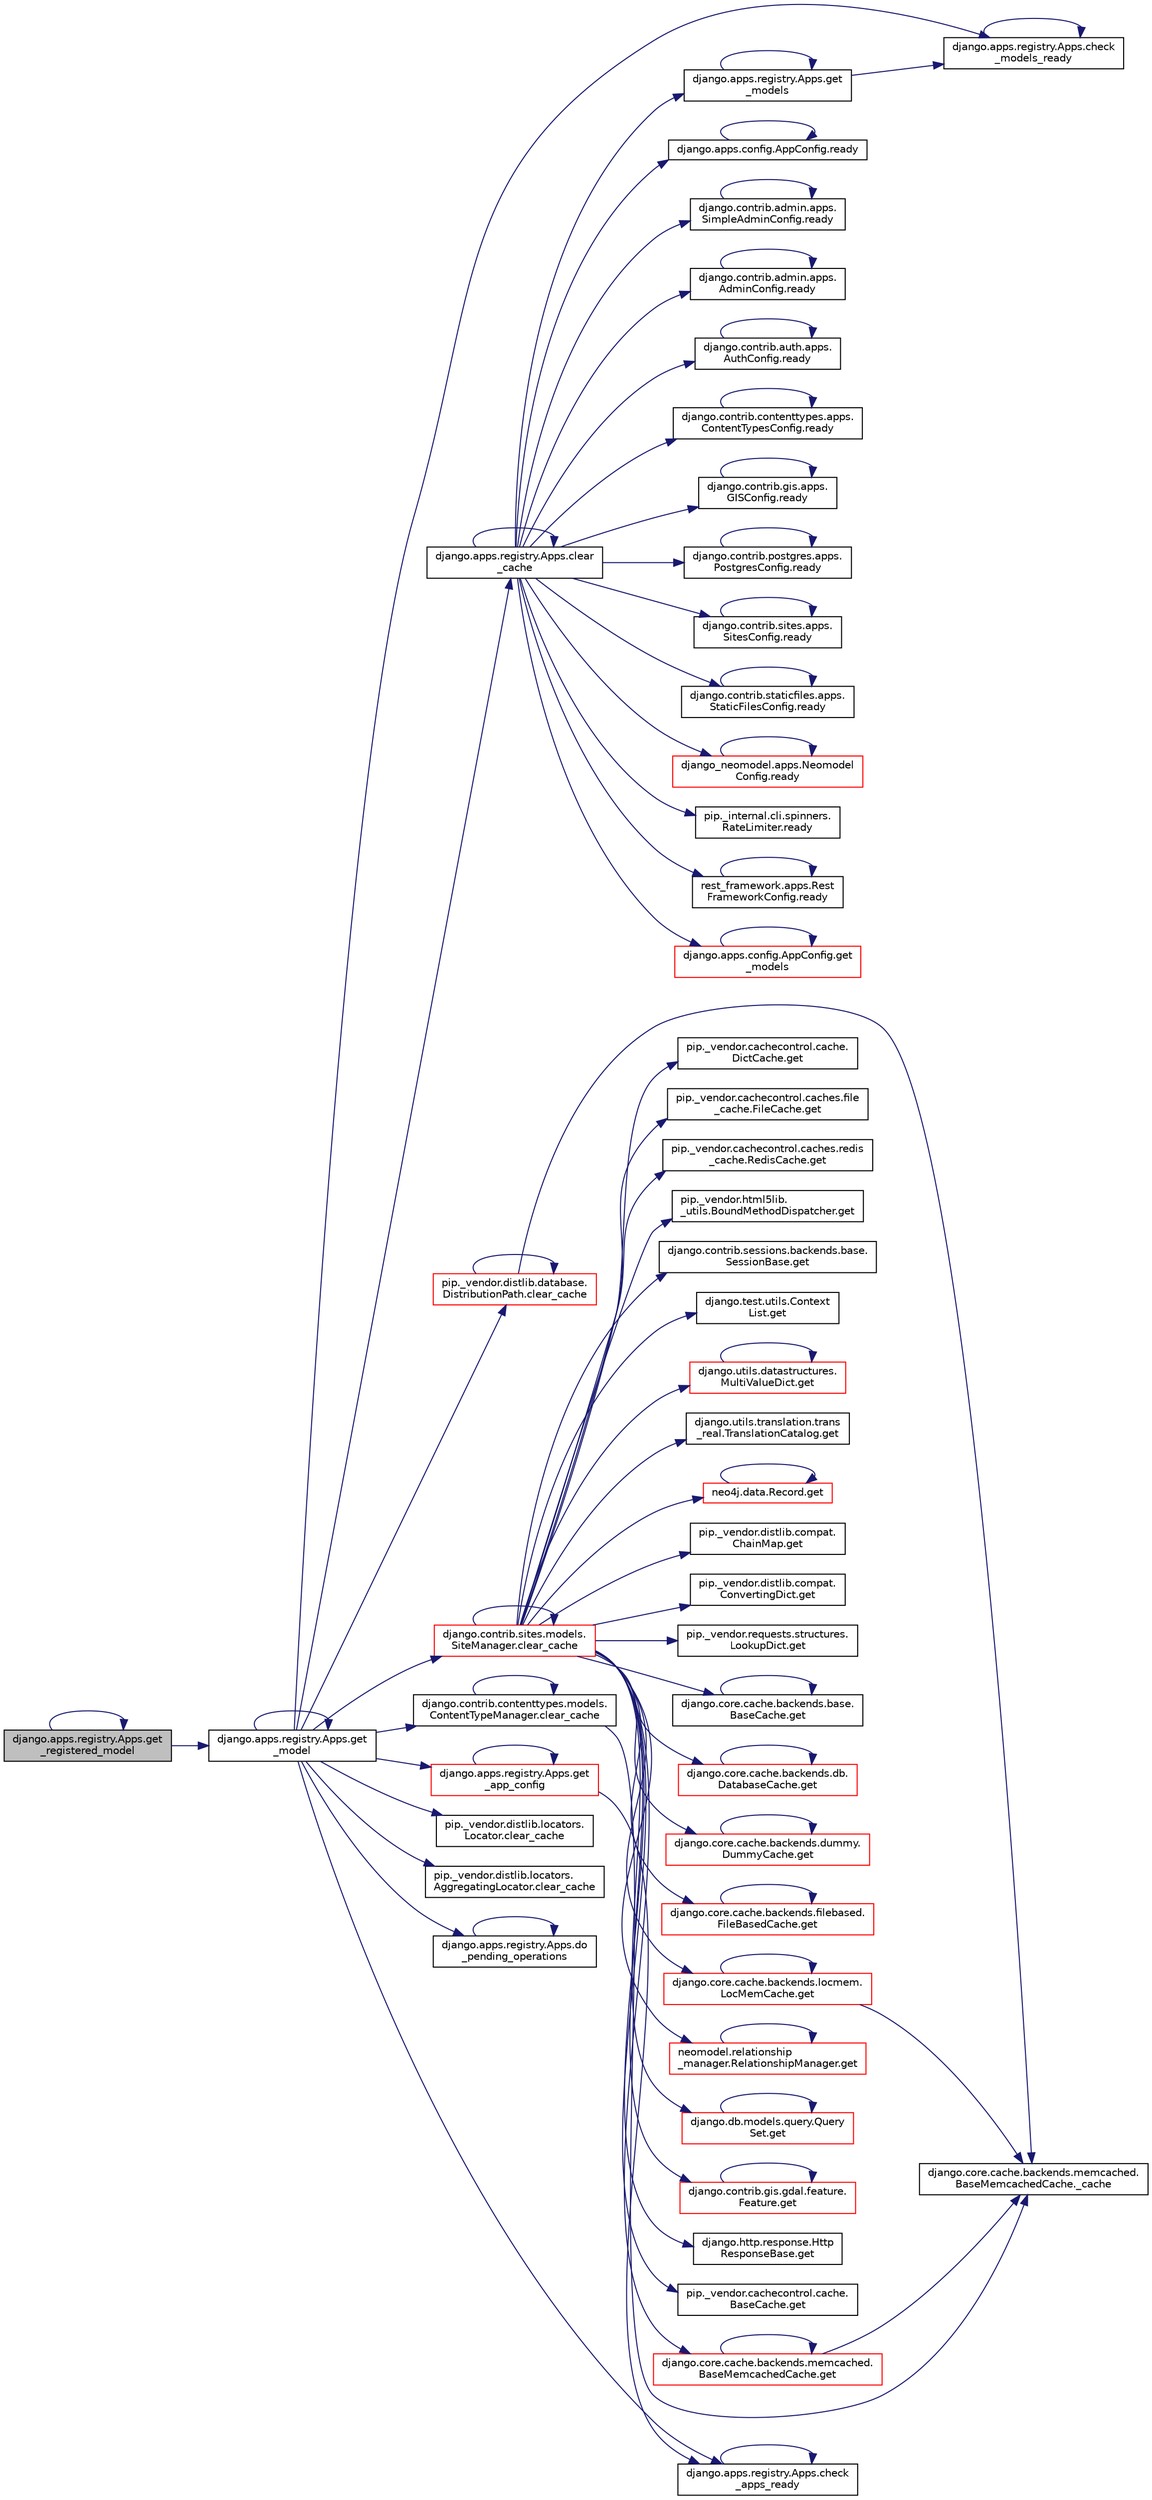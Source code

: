 digraph "django.apps.registry.Apps.get_registered_model"
{
 // LATEX_PDF_SIZE
  edge [fontname="Helvetica",fontsize="10",labelfontname="Helvetica",labelfontsize="10"];
  node [fontname="Helvetica",fontsize="10",shape=record];
  rankdir="LR";
  Node1 [label="django.apps.registry.Apps.get\l_registered_model",height=0.2,width=0.4,color="black", fillcolor="grey75", style="filled", fontcolor="black",tooltip=" "];
  Node1 -> Node2 [color="midnightblue",fontsize="10",style="solid",fontname="Helvetica"];
  Node2 [label="django.apps.registry.Apps.get\l_model",height=0.2,width=0.4,color="black", fillcolor="white", style="filled",URL="$d8/d34/classdjango_1_1apps_1_1registry_1_1_apps.html#a1722738559e3037cf8a08593373b8722",tooltip=" "];
  Node2 -> Node3 [color="midnightblue",fontsize="10",style="solid",fontname="Helvetica"];
  Node3 [label="django.apps.registry.Apps.check\l_apps_ready",height=0.2,width=0.4,color="black", fillcolor="white", style="filled",URL="$d8/d34/classdjango_1_1apps_1_1registry_1_1_apps.html#ad6fb1dd4c6fe9a6eda870a8bd40637fe",tooltip=" "];
  Node3 -> Node3 [color="midnightblue",fontsize="10",style="solid",fontname="Helvetica"];
  Node2 -> Node4 [color="midnightblue",fontsize="10",style="solid",fontname="Helvetica"];
  Node4 [label="django.apps.registry.Apps.check\l_models_ready",height=0.2,width=0.4,color="black", fillcolor="white", style="filled",URL="$d8/d34/classdjango_1_1apps_1_1registry_1_1_apps.html#aecc29621c2c6ba865571c4a80f8ae16b",tooltip=" "];
  Node4 -> Node4 [color="midnightblue",fontsize="10",style="solid",fontname="Helvetica"];
  Node2 -> Node5 [color="midnightblue",fontsize="10",style="solid",fontname="Helvetica"];
  Node5 [label="django.apps.registry.Apps.clear\l_cache",height=0.2,width=0.4,color="black", fillcolor="white", style="filled",URL="$d8/d34/classdjango_1_1apps_1_1registry_1_1_apps.html#a3dabf3bb1475c2e1ce598cf59420d96c",tooltip=" "];
  Node5 -> Node5 [color="midnightblue",fontsize="10",style="solid",fontname="Helvetica"];
  Node5 -> Node6 [color="midnightblue",fontsize="10",style="solid",fontname="Helvetica"];
  Node6 [label="django.apps.config.AppConfig.get\l_models",height=0.2,width=0.4,color="red", fillcolor="white", style="filled",URL="$d9/de0/classdjango_1_1apps_1_1config_1_1_app_config.html#afbe7787100949feb80bba6e2e9a92353",tooltip=" "];
  Node6 -> Node6 [color="midnightblue",fontsize="10",style="solid",fontname="Helvetica"];
  Node5 -> Node96 [color="midnightblue",fontsize="10",style="solid",fontname="Helvetica"];
  Node96 [label="django.apps.registry.Apps.get\l_models",height=0.2,width=0.4,color="black", fillcolor="white", style="filled",URL="$d8/d34/classdjango_1_1apps_1_1registry_1_1_apps.html#a13f52d8f06f92f62a872ac72369046d8",tooltip=" "];
  Node96 -> Node4 [color="midnightblue",fontsize="10",style="solid",fontname="Helvetica"];
  Node96 -> Node96 [color="midnightblue",fontsize="10",style="solid",fontname="Helvetica"];
  Node5 -> Node97 [color="midnightblue",fontsize="10",style="solid",fontname="Helvetica"];
  Node97 [label="django.apps.config.AppConfig.ready",height=0.2,width=0.4,color="black", fillcolor="white", style="filled",URL="$d9/de0/classdjango_1_1apps_1_1config_1_1_app_config.html#ad5bacbb21829def59d64ab6c4fd23e7d",tooltip=" "];
  Node97 -> Node97 [color="midnightblue",fontsize="10",style="solid",fontname="Helvetica"];
  Node5 -> Node98 [color="midnightblue",fontsize="10",style="solid",fontname="Helvetica"];
  Node98 [label="django.contrib.admin.apps.\lSimpleAdminConfig.ready",height=0.2,width=0.4,color="black", fillcolor="white", style="filled",URL="$d7/df6/classdjango_1_1contrib_1_1admin_1_1apps_1_1_simple_admin_config.html#a4bba8ea233ca7070ef5555491fa3654c",tooltip=" "];
  Node98 -> Node98 [color="midnightblue",fontsize="10",style="solid",fontname="Helvetica"];
  Node5 -> Node99 [color="midnightblue",fontsize="10",style="solid",fontname="Helvetica"];
  Node99 [label="django.contrib.admin.apps.\lAdminConfig.ready",height=0.2,width=0.4,color="black", fillcolor="white", style="filled",URL="$d1/daf/classdjango_1_1contrib_1_1admin_1_1apps_1_1_admin_config.html#a848af16f8656327d7897c89998d1ce12",tooltip=" "];
  Node99 -> Node99 [color="midnightblue",fontsize="10",style="solid",fontname="Helvetica"];
  Node5 -> Node100 [color="midnightblue",fontsize="10",style="solid",fontname="Helvetica"];
  Node100 [label="django.contrib.auth.apps.\lAuthConfig.ready",height=0.2,width=0.4,color="black", fillcolor="white", style="filled",URL="$d9/d93/classdjango_1_1contrib_1_1auth_1_1apps_1_1_auth_config.html#aa6f96886f818aa3dc837d44b2f37cb2c",tooltip=" "];
  Node100 -> Node100 [color="midnightblue",fontsize="10",style="solid",fontname="Helvetica"];
  Node5 -> Node101 [color="midnightblue",fontsize="10",style="solid",fontname="Helvetica"];
  Node101 [label="django.contrib.contenttypes.apps.\lContentTypesConfig.ready",height=0.2,width=0.4,color="black", fillcolor="white", style="filled",URL="$d8/d1f/classdjango_1_1contrib_1_1contenttypes_1_1apps_1_1_content_types_config.html#ab1137ba892070fc45e6431dd843bb30e",tooltip=" "];
  Node101 -> Node101 [color="midnightblue",fontsize="10",style="solid",fontname="Helvetica"];
  Node5 -> Node102 [color="midnightblue",fontsize="10",style="solid",fontname="Helvetica"];
  Node102 [label="django.contrib.gis.apps.\lGISConfig.ready",height=0.2,width=0.4,color="black", fillcolor="white", style="filled",URL="$d4/dbd/classdjango_1_1contrib_1_1gis_1_1apps_1_1_g_i_s_config.html#ae462a0004f640b0960b314f47c20711e",tooltip=" "];
  Node102 -> Node102 [color="midnightblue",fontsize="10",style="solid",fontname="Helvetica"];
  Node5 -> Node103 [color="midnightblue",fontsize="10",style="solid",fontname="Helvetica"];
  Node103 [label="django.contrib.postgres.apps.\lPostgresConfig.ready",height=0.2,width=0.4,color="black", fillcolor="white", style="filled",URL="$db/d10/classdjango_1_1contrib_1_1postgres_1_1apps_1_1_postgres_config.html#aa933bc1e609675b825de656a6fdb2cd4",tooltip=" "];
  Node103 -> Node103 [color="midnightblue",fontsize="10",style="solid",fontname="Helvetica"];
  Node5 -> Node104 [color="midnightblue",fontsize="10",style="solid",fontname="Helvetica"];
  Node104 [label="django.contrib.sites.apps.\lSitesConfig.ready",height=0.2,width=0.4,color="black", fillcolor="white", style="filled",URL="$de/dfd/classdjango_1_1contrib_1_1sites_1_1apps_1_1_sites_config.html#aed6e598186fcfea7721f22cfde7742b2",tooltip=" "];
  Node104 -> Node104 [color="midnightblue",fontsize="10",style="solid",fontname="Helvetica"];
  Node5 -> Node105 [color="midnightblue",fontsize="10",style="solid",fontname="Helvetica"];
  Node105 [label="django.contrib.staticfiles.apps.\lStaticFilesConfig.ready",height=0.2,width=0.4,color="black", fillcolor="white", style="filled",URL="$da/d03/classdjango_1_1contrib_1_1staticfiles_1_1apps_1_1_static_files_config.html#ada561ae30ffe30862ec73365537724fb",tooltip=" "];
  Node105 -> Node105 [color="midnightblue",fontsize="10",style="solid",fontname="Helvetica"];
  Node5 -> Node106 [color="midnightblue",fontsize="10",style="solid",fontname="Helvetica"];
  Node106 [label="django_neomodel.apps.Neomodel\lConfig.ready",height=0.2,width=0.4,color="red", fillcolor="white", style="filled",URL="$d9/d3e/classdjango__neomodel_1_1apps_1_1_neomodel_config.html#ae5e93b076f0b3c5f3fbbc87eb5dcec34",tooltip=" "];
  Node106 -> Node106 [color="midnightblue",fontsize="10",style="solid",fontname="Helvetica"];
  Node5 -> Node108 [color="midnightblue",fontsize="10",style="solid",fontname="Helvetica"];
  Node108 [label="pip._internal.cli.spinners.\lRateLimiter.ready",height=0.2,width=0.4,color="black", fillcolor="white", style="filled",URL="$dd/d3f/classpip_1_1__internal_1_1cli_1_1spinners_1_1_rate_limiter.html#afe31ae392b4e50a03e9149aa30e3f1ee",tooltip=" "];
  Node5 -> Node109 [color="midnightblue",fontsize="10",style="solid",fontname="Helvetica"];
  Node109 [label="rest_framework.apps.Rest\lFrameworkConfig.ready",height=0.2,width=0.4,color="black", fillcolor="white", style="filled",URL="$d7/d59/classrest__framework_1_1apps_1_1_rest_framework_config.html#ada8edb3f4e5ca64a745b5df783328793",tooltip=" "];
  Node109 -> Node109 [color="midnightblue",fontsize="10",style="solid",fontname="Helvetica"];
  Node2 -> Node110 [color="midnightblue",fontsize="10",style="solid",fontname="Helvetica"];
  Node110 [label="django.contrib.contenttypes.models.\lContentTypeManager.clear_cache",height=0.2,width=0.4,color="black", fillcolor="white", style="filled",URL="$d0/dbc/classdjango_1_1contrib_1_1contenttypes_1_1models_1_1_content_type_manager.html#a8c0e3cd09eab9f713c1f4d2dda32d97c",tooltip=" "];
  Node110 -> Node111 [color="midnightblue",fontsize="10",style="solid",fontname="Helvetica"];
  Node111 [label="django.core.cache.backends.memcached.\lBaseMemcachedCache._cache",height=0.2,width=0.4,color="black", fillcolor="white", style="filled",URL="$d3/d36/classdjango_1_1core_1_1cache_1_1backends_1_1memcached_1_1_base_memcached_cache.html#aec7954560fd40d7e33a11eea0e2ccde8",tooltip=" "];
  Node110 -> Node110 [color="midnightblue",fontsize="10",style="solid",fontname="Helvetica"];
  Node2 -> Node112 [color="midnightblue",fontsize="10",style="solid",fontname="Helvetica"];
  Node112 [label="django.contrib.sites.models.\lSiteManager.clear_cache",height=0.2,width=0.4,color="red", fillcolor="white", style="filled",URL="$d9/d9e/classdjango_1_1contrib_1_1sites_1_1models_1_1_site_manager.html#add1b963e98668e941563915da7a3c99f",tooltip=" "];
  Node112 -> Node112 [color="midnightblue",fontsize="10",style="solid",fontname="Helvetica"];
  Node112 -> Node113 [color="midnightblue",fontsize="10",style="solid",fontname="Helvetica"];
  Node113 [label="neomodel.relationship\l_manager.RelationshipManager.get",height=0.2,width=0.4,color="red", fillcolor="white", style="filled",URL="$d0/dde/classneomodel_1_1relationship__manager_1_1_relationship_manager.html#a2909eea25dff8a05b1b472fc6ad29569",tooltip=" "];
  Node113 -> Node113 [color="midnightblue",fontsize="10",style="solid",fontname="Helvetica"];
  Node112 -> Node115 [color="midnightblue",fontsize="10",style="solid",fontname="Helvetica"];
  Node115 [label="django.db.models.query.Query\lSet.get",height=0.2,width=0.4,color="red", fillcolor="white", style="filled",URL="$dd/d94/classdjango_1_1db_1_1models_1_1query_1_1_query_set.html#a01bde5564541ddd1bc0696164e4ef765",tooltip=" "];
  Node115 -> Node115 [color="midnightblue",fontsize="10",style="solid",fontname="Helvetica"];
  Node112 -> Node186 [color="midnightblue",fontsize="10",style="solid",fontname="Helvetica"];
  Node186 [label="django.contrib.gis.gdal.feature.\lFeature.get",height=0.2,width=0.4,color="red", fillcolor="white", style="filled",URL="$db/d34/classdjango_1_1contrib_1_1gis_1_1gdal_1_1feature_1_1_feature.html#ab4500c05c5b78ad12368c3b4bf68be45",tooltip=" "];
  Node186 -> Node186 [color="midnightblue",fontsize="10",style="solid",fontname="Helvetica"];
  Node112 -> Node187 [color="midnightblue",fontsize="10",style="solid",fontname="Helvetica"];
  Node187 [label="django.http.response.Http\lResponseBase.get",height=0.2,width=0.4,color="black", fillcolor="white", style="filled",URL="$dd/db4/classdjango_1_1http_1_1response_1_1_http_response_base.html#a53e4d55072f7f59b4d5da8aa6937a08c",tooltip=" "];
  Node112 -> Node188 [color="midnightblue",fontsize="10",style="solid",fontname="Helvetica"];
  Node188 [label="pip._vendor.cachecontrol.cache.\lBaseCache.get",height=0.2,width=0.4,color="black", fillcolor="white", style="filled",URL="$da/d8a/classpip_1_1__vendor_1_1cachecontrol_1_1cache_1_1_base_cache.html#ad5c273adabffacc22029a8461bdcb8e0",tooltip=" "];
  Node112 -> Node189 [color="midnightblue",fontsize="10",style="solid",fontname="Helvetica"];
  Node189 [label="pip._vendor.cachecontrol.cache.\lDictCache.get",height=0.2,width=0.4,color="black", fillcolor="white", style="filled",URL="$da/d77/classpip_1_1__vendor_1_1cachecontrol_1_1cache_1_1_dict_cache.html#af092ece36a8cce3cdb2b6e899405819a",tooltip=" "];
  Node112 -> Node190 [color="midnightblue",fontsize="10",style="solid",fontname="Helvetica"];
  Node190 [label="pip._vendor.cachecontrol.caches.file\l_cache.FileCache.get",height=0.2,width=0.4,color="black", fillcolor="white", style="filled",URL="$d4/d5e/classpip_1_1__vendor_1_1cachecontrol_1_1caches_1_1file__cache_1_1_file_cache.html#abaf8e68f7bf2b7ed1f4f3d19cf8502cc",tooltip=" "];
  Node112 -> Node191 [color="midnightblue",fontsize="10",style="solid",fontname="Helvetica"];
  Node191 [label="pip._vendor.cachecontrol.caches.redis\l_cache.RedisCache.get",height=0.2,width=0.4,color="black", fillcolor="white", style="filled",URL="$dd/d2e/classpip_1_1__vendor_1_1cachecontrol_1_1caches_1_1redis__cache_1_1_redis_cache.html#a1c0ed79e45aa1435f77660d842d00a6f",tooltip=" "];
  Node112 -> Node192 [color="midnightblue",fontsize="10",style="solid",fontname="Helvetica"];
  Node192 [label="pip._vendor.html5lib.\l_utils.BoundMethodDispatcher.get",height=0.2,width=0.4,color="black", fillcolor="white", style="filled",URL="$d0/dcf/classpip_1_1__vendor_1_1html5lib_1_1__utils_1_1_bound_method_dispatcher.html#a00c5ddaa9ea9f45725e4700f977a831f",tooltip=" "];
  Node112 -> Node193 [color="midnightblue",fontsize="10",style="solid",fontname="Helvetica"];
  Node193 [label="django.contrib.sessions.backends.base.\lSessionBase.get",height=0.2,width=0.4,color="black", fillcolor="white", style="filled",URL="$d1/d6e/classdjango_1_1contrib_1_1sessions_1_1backends_1_1base_1_1_session_base.html#ad9d850bf4891a825b3188e5c506f3fc1",tooltip=" "];
  Node112 -> Node194 [color="midnightblue",fontsize="10",style="solid",fontname="Helvetica"];
  Node194 [label="django.test.utils.Context\lList.get",height=0.2,width=0.4,color="black", fillcolor="white", style="filled",URL="$d6/d8c/classdjango_1_1test_1_1utils_1_1_context_list.html#a6e45a82a318fa4a3b6c52e113af2f21b",tooltip=" "];
  Node112 -> Node195 [color="midnightblue",fontsize="10",style="solid",fontname="Helvetica"];
  Node195 [label="django.utils.datastructures.\lMultiValueDict.get",height=0.2,width=0.4,color="red", fillcolor="white", style="filled",URL="$d5/d02/classdjango_1_1utils_1_1datastructures_1_1_multi_value_dict.html#a41358543976aa3484020b80a3cc92eed",tooltip=" "];
  Node195 -> Node195 [color="midnightblue",fontsize="10",style="solid",fontname="Helvetica"];
  Node112 -> Node205 [color="midnightblue",fontsize="10",style="solid",fontname="Helvetica"];
  Node205 [label="django.utils.translation.trans\l_real.TranslationCatalog.get",height=0.2,width=0.4,color="black", fillcolor="white", style="filled",URL="$dd/d59/classdjango_1_1utils_1_1translation_1_1trans__real_1_1_translation_catalog.html#a655b10c540d01b4f4ddb2aca06d4ceaa",tooltip=" "];
  Node112 -> Node206 [color="midnightblue",fontsize="10",style="solid",fontname="Helvetica"];
  Node206 [label="neo4j.data.Record.get",height=0.2,width=0.4,color="red", fillcolor="white", style="filled",URL="$d8/da3/classneo4j_1_1data_1_1_record.html#aed4b63e2e470f8a61ebac3a66eced8a1",tooltip=" "];
  Node206 -> Node206 [color="midnightblue",fontsize="10",style="solid",fontname="Helvetica"];
  Node112 -> Node208 [color="midnightblue",fontsize="10",style="solid",fontname="Helvetica"];
  Node208 [label="pip._vendor.distlib.compat.\lChainMap.get",height=0.2,width=0.4,color="black", fillcolor="white", style="filled",URL="$d2/d2d/classpip_1_1__vendor_1_1distlib_1_1compat_1_1_chain_map.html#a657b681156ad31c3b7391fcfdfd0bc5f",tooltip=" "];
  Node112 -> Node209 [color="midnightblue",fontsize="10",style="solid",fontname="Helvetica"];
  Node209 [label="pip._vendor.distlib.compat.\lConvertingDict.get",height=0.2,width=0.4,color="black", fillcolor="white", style="filled",URL="$db/dd5/classpip_1_1__vendor_1_1distlib_1_1compat_1_1_converting_dict.html#acc9b853aa7f196de678588c6234fa60c",tooltip=" "];
  Node112 -> Node210 [color="midnightblue",fontsize="10",style="solid",fontname="Helvetica"];
  Node210 [label="pip._vendor.requests.structures.\lLookupDict.get",height=0.2,width=0.4,color="black", fillcolor="white", style="filled",URL="$d9/d61/classpip_1_1__vendor_1_1requests_1_1structures_1_1_lookup_dict.html#aefa5cb718796e979a5b682650a777897",tooltip=" "];
  Node112 -> Node211 [color="midnightblue",fontsize="10",style="solid",fontname="Helvetica"];
  Node211 [label="django.core.cache.backends.base.\lBaseCache.get",height=0.2,width=0.4,color="black", fillcolor="white", style="filled",URL="$d0/d87/classdjango_1_1core_1_1cache_1_1backends_1_1base_1_1_base_cache.html#a0a473e1dcd35311dcb28c4cfe9062a7c",tooltip=" "];
  Node211 -> Node211 [color="midnightblue",fontsize="10",style="solid",fontname="Helvetica"];
  Node112 -> Node212 [color="midnightblue",fontsize="10",style="solid",fontname="Helvetica"];
  Node212 [label="django.core.cache.backends.db.\lDatabaseCache.get",height=0.2,width=0.4,color="red", fillcolor="white", style="filled",URL="$d7/dcb/classdjango_1_1core_1_1cache_1_1backends_1_1db_1_1_database_cache.html#a03d4078968b2b287d4b9fbc438a54732",tooltip=" "];
  Node212 -> Node212 [color="midnightblue",fontsize="10",style="solid",fontname="Helvetica"];
  Node112 -> Node216 [color="midnightblue",fontsize="10",style="solid",fontname="Helvetica"];
  Node216 [label="django.core.cache.backends.dummy.\lDummyCache.get",height=0.2,width=0.4,color="red", fillcolor="white", style="filled",URL="$d6/db9/classdjango_1_1core_1_1cache_1_1backends_1_1dummy_1_1_dummy_cache.html#a0fc74695be5f1d34eaae4f5455edbd0d",tooltip=" "];
  Node216 -> Node216 [color="midnightblue",fontsize="10",style="solid",fontname="Helvetica"];
  Node112 -> Node220 [color="midnightblue",fontsize="10",style="solid",fontname="Helvetica"];
  Node220 [label="django.core.cache.backends.filebased.\lFileBasedCache.get",height=0.2,width=0.4,color="red", fillcolor="white", style="filled",URL="$df/d01/classdjango_1_1core_1_1cache_1_1backends_1_1filebased_1_1_file_based_cache.html#aee07c708ef839b9d59cb4a96c9236e1d",tooltip=" "];
  Node220 -> Node220 [color="midnightblue",fontsize="10",style="solid",fontname="Helvetica"];
  Node112 -> Node226 [color="midnightblue",fontsize="10",style="solid",fontname="Helvetica"];
  Node226 [label="django.core.cache.backends.locmem.\lLocMemCache.get",height=0.2,width=0.4,color="red", fillcolor="white", style="filled",URL="$de/d7d/classdjango_1_1core_1_1cache_1_1backends_1_1locmem_1_1_loc_mem_cache.html#aee6e4a6fe8779d9f0013121059401510",tooltip=" "];
  Node226 -> Node111 [color="midnightblue",fontsize="10",style="solid",fontname="Helvetica"];
  Node226 -> Node226 [color="midnightblue",fontsize="10",style="solid",fontname="Helvetica"];
  Node112 -> Node233 [color="midnightblue",fontsize="10",style="solid",fontname="Helvetica"];
  Node233 [label="django.core.cache.backends.memcached.\lBaseMemcachedCache.get",height=0.2,width=0.4,color="red", fillcolor="white", style="filled",URL="$d3/d36/classdjango_1_1core_1_1cache_1_1backends_1_1memcached_1_1_base_memcached_cache.html#a5eb7dd71de7705fc8cba12fc5d441cd7",tooltip=" "];
  Node233 -> Node111 [color="midnightblue",fontsize="10",style="solid",fontname="Helvetica"];
  Node233 -> Node233 [color="midnightblue",fontsize="10",style="solid",fontname="Helvetica"];
  Node2 -> Node1522 [color="midnightblue",fontsize="10",style="solid",fontname="Helvetica"];
  Node1522 [label="pip._vendor.distlib.database.\lDistributionPath.clear_cache",height=0.2,width=0.4,color="red", fillcolor="white", style="filled",URL="$d3/d8a/classpip_1_1__vendor_1_1distlib_1_1database_1_1_distribution_path.html#a576c17cc01238d807b4cc7b833001b0b",tooltip=" "];
  Node1522 -> Node111 [color="midnightblue",fontsize="10",style="solid",fontname="Helvetica"];
  Node1522 -> Node1522 [color="midnightblue",fontsize="10",style="solid",fontname="Helvetica"];
  Node2 -> Node1524 [color="midnightblue",fontsize="10",style="solid",fontname="Helvetica"];
  Node1524 [label="pip._vendor.distlib.locators.\lLocator.clear_cache",height=0.2,width=0.4,color="black", fillcolor="white", style="filled",URL="$df/dda/classpip_1_1__vendor_1_1distlib_1_1locators_1_1_locator.html#aa8e1b24125b3cecddfa873c5ded5f3bb",tooltip=" "];
  Node2 -> Node1525 [color="midnightblue",fontsize="10",style="solid",fontname="Helvetica"];
  Node1525 [label="pip._vendor.distlib.locators.\lAggregatingLocator.clear_cache",height=0.2,width=0.4,color="black", fillcolor="white", style="filled",URL="$d3/de8/classpip_1_1__vendor_1_1distlib_1_1locators_1_1_aggregating_locator.html#a937d4d11aa45376977d68da1656ae82a",tooltip=" "];
  Node2 -> Node1526 [color="midnightblue",fontsize="10",style="solid",fontname="Helvetica"];
  Node1526 [label="django.apps.registry.Apps.do\l_pending_operations",height=0.2,width=0.4,color="black", fillcolor="white", style="filled",URL="$d8/d34/classdjango_1_1apps_1_1registry_1_1_apps.html#a4e7a349e650b3d4b0b70ce5554f59ed2",tooltip=" "];
  Node1526 -> Node1526 [color="midnightblue",fontsize="10",style="solid",fontname="Helvetica"];
  Node2 -> Node5534 [color="midnightblue",fontsize="10",style="solid",fontname="Helvetica"];
  Node5534 [label="django.apps.registry.Apps.get\l_app_config",height=0.2,width=0.4,color="red", fillcolor="white", style="filled",URL="$d8/d34/classdjango_1_1apps_1_1registry_1_1_apps.html#a6af9ec3ee6ad673c5e8ddc8c5fae6665",tooltip=" "];
  Node5534 -> Node3 [color="midnightblue",fontsize="10",style="solid",fontname="Helvetica"];
  Node5534 -> Node5534 [color="midnightblue",fontsize="10",style="solid",fontname="Helvetica"];
  Node2 -> Node2 [color="midnightblue",fontsize="10",style="solid",fontname="Helvetica"];
  Node1 -> Node1 [color="midnightblue",fontsize="10",style="solid",fontname="Helvetica"];
}
